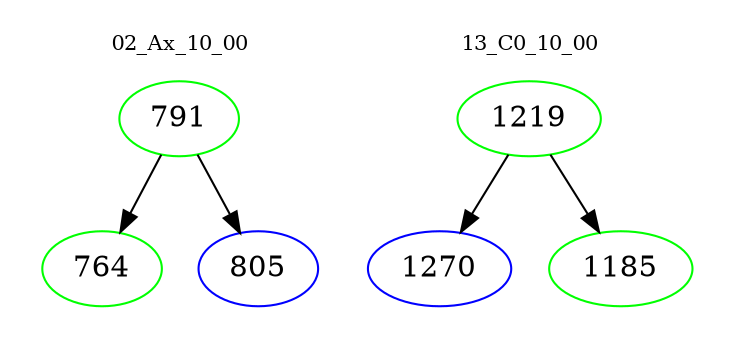 digraph{
subgraph cluster_0 {
color = white
label = "02_Ax_10_00";
fontsize=10;
T0_791 [label="791", color="green"]
T0_791 -> T0_764 [color="black"]
T0_764 [label="764", color="green"]
T0_791 -> T0_805 [color="black"]
T0_805 [label="805", color="blue"]
}
subgraph cluster_1 {
color = white
label = "13_C0_10_00";
fontsize=10;
T1_1219 [label="1219", color="green"]
T1_1219 -> T1_1270 [color="black"]
T1_1270 [label="1270", color="blue"]
T1_1219 -> T1_1185 [color="black"]
T1_1185 [label="1185", color="green"]
}
}
